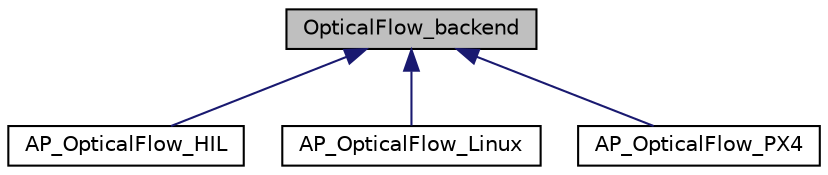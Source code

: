digraph "OpticalFlow_backend"
{
 // INTERACTIVE_SVG=YES
  edge [fontname="Helvetica",fontsize="10",labelfontname="Helvetica",labelfontsize="10"];
  node [fontname="Helvetica",fontsize="10",shape=record];
  Node1 [label="OpticalFlow_backend",height=0.2,width=0.4,color="black", fillcolor="grey75", style="filled", fontcolor="black"];
  Node1 -> Node2 [dir="back",color="midnightblue",fontsize="10",style="solid",fontname="Helvetica"];
  Node2 [label="AP_OpticalFlow_HIL",height=0.2,width=0.4,color="black", fillcolor="white", style="filled",URL="$classAP__OpticalFlow__HIL.html",tooltip="-*- tab-width: 4; Mode: C++; c-basic-offset: 4; indent-tabs-mode: nil -*- "];
  Node1 -> Node3 [dir="back",color="midnightblue",fontsize="10",style="solid",fontname="Helvetica"];
  Node3 [label="AP_OpticalFlow_Linux",height=0.2,width=0.4,color="black", fillcolor="white", style="filled",URL="$classAP__OpticalFlow__Linux.html",tooltip="-*- tab-width: 4; Mode: C++; c-basic-offset: 4; indent-tabs-mode: nil -*- "];
  Node1 -> Node4 [dir="back",color="midnightblue",fontsize="10",style="solid",fontname="Helvetica"];
  Node4 [label="AP_OpticalFlow_PX4",height=0.2,width=0.4,color="black", fillcolor="white", style="filled",URL="$classAP__OpticalFlow__PX4.html",tooltip="-*- tab-width: 4; Mode: C++; c-basic-offset: 4; indent-tabs-mode: nil -*- "];
}
